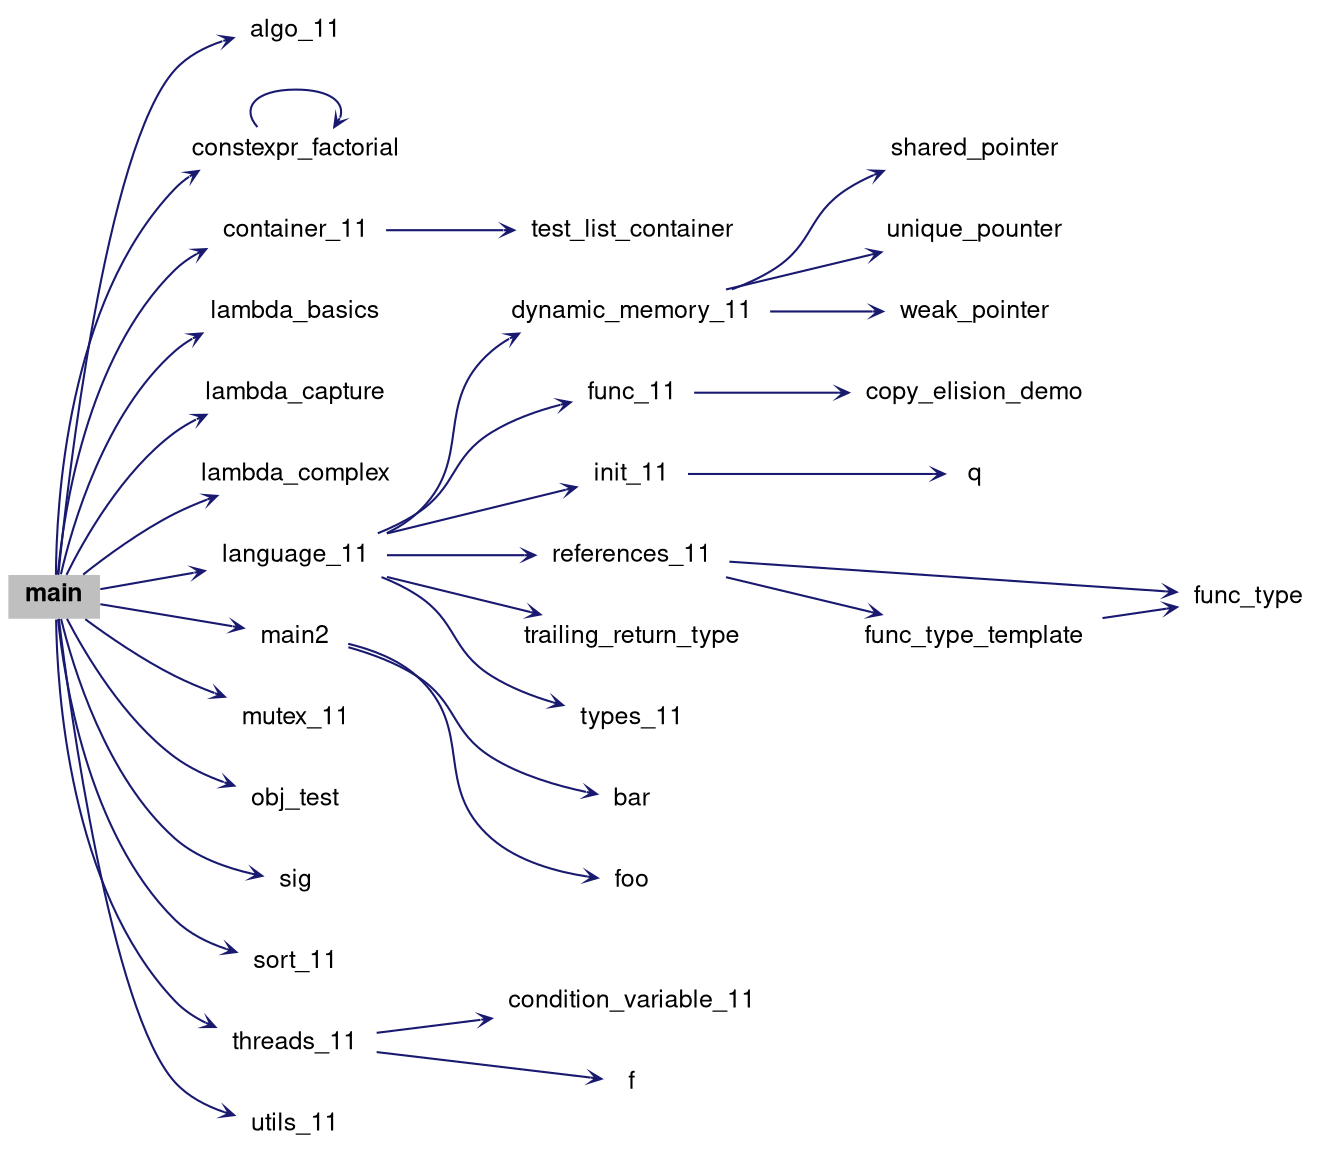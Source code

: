 digraph "main"
{
 // LATEX_PDF_SIZE
  bgcolor="transparent";
  edge [fontname="Helvetica,Arial,sans-serif",fontsize=15,labelfontsize=15 arrowhead=open arrowtail=open arrowsize=0.5];
  node [fontname="Helvetica,Arial,sans-serif",fontsize=15,fontsize=12 shape=plaintext];
  rankdir="LR";
  Node1 [label=<<b>main</b>>,height=0.2,width=0.4,color="black", fillcolor="grey75", style="filled", fontcolor="black",tooltip=" "];
  Node1 -> Node2 [color="midnightblue",style="solid"];
  Node2 [label="algo_11",height=0.2,width=0.4,color="black",URL="$group__lambda11.html#ga45ebf498b5a919e101ec20f30edf8670",tooltip="algorithm"];
  Node1 -> Node3 [color="midnightblue",style="solid"];
  Node3 [label="constexpr_factorial",height=0.2,width=0.4,color="black",URL="$group__lang11.html#gab68bb32a6031780e75cef0a1ded4cdb9",tooltip="https://en.cppreference.com/w/cpp/language/constexpr"];
  Node3 -> Node3 [color="midnightblue",style="solid"];
  Node1 -> Node4 [color="midnightblue",style="solid"];
  Node4 [label="container_11",height=0.2,width=0.4,color="black",URL="$group__lambda11.html#ga72e4d10e6c0223462fb8e5cbb6a647dc",tooltip=" "];
  Node4 -> Node5 [color="midnightblue",style="solid"];
  Node5 [label="test_list_container",height=0.2,width=0.4,color="black",URL="$group__lambda11.html#ga0d880f8b29e2b4378efeeb49eadfc08b",tooltip="container"];
  Node1 -> Node6 [color="midnightblue",style="solid"];
  Node6 [label="lambda_basics",height=0.2,width=0.4,color="black",URL="$group__lambda11.html#ga3b7b316884496ec679ce597d3500ec4b",tooltip=" "];
  Node1 -> Node7 [color="midnightblue",style="solid"];
  Node7 [label="lambda_capture",height=0.2,width=0.4,color="black",URL="$group__lambda11.html#ga98e0b31385bc6cf20a3b6b69efd918de",tooltip=" "];
  Node1 -> Node8 [color="midnightblue",style="solid"];
  Node8 [label="lambda_complex",height=0.2,width=0.4,color="black",URL="$group__lambda11__complex.html#ga1fad3951c3da909abe5f91ebbff9f433",tooltip=" "];
  Node1 -> Node9 [color="midnightblue",style="solid"];
  Node9 [label="language_11",height=0.2,width=0.4,color="black",URL="$group__lang11.html#gaa2d7b19a78d91914e735ea5a16767df4",tooltip=" "];
  Node9 -> Node10 [color="midnightblue",style="solid"];
  Node10 [label="dynamic_memory_11",height=0.2,width=0.4,color="black",URL="$group__lang11.html#ga90b35e01fc69af078797f15afe3cd85c",tooltip=" "];
  Node10 -> Node11 [color="midnightblue",style="solid"];
  Node11 [label="shared_pointer",height=0.2,width=0.4,color="black",URL="$group__lang11.html#ga95c258fd50767b68c2ac27f647a812a0",tooltip="shared_ptr"];
  Node10 -> Node12 [color="midnightblue",style="solid"];
  Node12 [label="unique_pounter",height=0.2,width=0.4,color="black",URL="$group__lang11.html#gad910833c04a752d3997e1e0fcc6598c8",tooltip="unique_ptr"];
  Node10 -> Node13 [color="midnightblue",style="solid"];
  Node13 [label="weak_pointer",height=0.2,width=0.4,color="black",URL="$group__lang11.html#gac1a6e29326944fa42f80879e157048ae",tooltip="weak_ptr"];
  Node9 -> Node14 [color="midnightblue",style="solid"];
  Node14 [label="func_11",height=0.2,width=0.4,color="black",URL="$group__lang11.html#ga36919d7669c19a0f73874e91af90d0d4",tooltip=" "];
  Node14 -> Node15 [color="midnightblue",style="solid"];
  Node15 [label="copy_elision_demo",height=0.2,width=0.4,color="black",URL="$group__lang11.html#ga9c6fa22c842285400a04fcd5633a37c2",tooltip="copy_elision"];
  Node9 -> Node16 [color="midnightblue",style="solid"];
  Node16 [label="init_11",height=0.2,width=0.4,color="black",URL="$group__lang11.html#gab8e1cf21cef29f6a3b8b4d3bf7ae378f",tooltip=" "];
  Node16 -> Node17 [color="midnightblue",style="solid"];
  Node17 [label="q",height=0.2,width=0.4,color="black",URL="$group__test20.html#ga4b60c31eceb860aee728d068d0439d4f",tooltip=" "];
  Node9 -> Node18 [color="midnightblue",style="solid"];
  Node18 [label="references_11",height=0.2,width=0.4,color="black",URL="$group__lang11.html#gab9898ff9bf1dd6f1cb58b481f0b4df79",tooltip=" "];
  Node18 -> Node19 [color="midnightblue",style="solid"];
  Node19 [label="func_type",height=0.2,width=0.4,color="black",URL="$group__lang11.html#ga9592a69bceb833f1011e70b1fee4ef14",tooltip=" "];
  Node18 -> Node20 [color="midnightblue",style="solid"];
  Node20 [label="func_type_template",height=0.2,width=0.4,color="black",URL="$group__lang11.html#gaf2ee1e4cdb9cc5f58628700ccf7a8fd8",tooltip="Forwarding reference"];
  Node20 -> Node19 [color="midnightblue",style="solid"];
  Node9 -> Node21 [color="midnightblue",style="solid"];
  Node21 [label="trailing_return_type",height=0.2,width=0.4,color="black",URL="$group__lang11.html#gabb96757f5b32d1f595edf657b71b9e75",tooltip=" "];
  Node9 -> Node22 [color="midnightblue",style="solid"];
  Node22 [label="types_11",height=0.2,width=0.4,color="black",URL="$group__lang11.html#ga3cb9732a3d759a659a91f013a3763158",tooltip=" "];
  Node1 -> Node23 [color="midnightblue",style="solid"];
  Node23 [label="main2",height=0.2,width=0.4,color="black",URL="$group__lang11.html#ga0e663f52efbc8593793d628b4259ce9b",tooltip=" "];
  Node23 -> Node24 [color="midnightblue",style="solid"];
  Node24 [label="bar",height=0.2,width=0.4,color="black",URL="$group__lang11.html#ga6defcb4927d317b45de974b8e102070e",tooltip=" "];
  Node23 -> Node25 [color="midnightblue",style="solid"];
  Node25 [label="foo",height=0.2,width=0.4,color="black",URL="$group__attr.html#ga14bcd2d544b22300bba3863251393e0f",tooltip=" "];
  Node1 -> Node26 [color="midnightblue",style="solid"];
  Node26 [label="mutex_11",height=0.2,width=0.4,color="black",URL="$group__threads11.html#gac4fde02280b76afc0dfd63f3bd0b05b7",tooltip=" "];
  Node1 -> Node27 [color="midnightblue",style="solid"];
  Node27 [label="obj_test",height=0.2,width=0.4,color="black",URL="$group__CPP11.html#gaef02a2dc71a157f55b95950288d742d9",tooltip=" "];
  Node1 -> Node28 [color="midnightblue",style="solid"];
  Node28 [label="sig",height=0.2,width=0.4,color="black",URL="$group__CPP11.html#ga87fd521792c9ebaccfb225d672c68a5b",tooltip=" "];
  Node1 -> Node29 [color="midnightblue",style="solid"];
  Node29 [label="sort_11",height=0.2,width=0.4,color="black",URL="$group__lambda11.html#gabe717f6f0e9decfb4dc2c1600341bfea",tooltip=" "];
  Node1 -> Node30 [color="midnightblue",style="solid"];
  Node30 [label="threads_11",height=0.2,width=0.4,color="black",URL="$group__threads11.html#ga6d132ee45948dcf65ae3ecd9177f6725",tooltip=" "];
  Node30 -> Node31 [color="midnightblue",style="solid"];
  Node31 [label="condition_variable_11",height=0.2,width=0.4,color="black",URL="$group__threads11.html#gac92f23ee7b1928560e7a2f3b3a4fc61d",tooltip=" "];
  Node30 -> Node32 [color="midnightblue",style="solid"];
  Node32 [label="f",height=0.2,width=0.4,color="black",URL="$group__test20.html#ga3ee6c71848d9e06fcc000cf4cc8f70a7",tooltip=" "];
  Node1 -> Node33 [color="midnightblue",style="solid"];
  Node33 [label="utils_11",height=0.2,width=0.4,color="black",URL="$group__lambda11.html#gacb4c74f6f85e5371e7b162f8df1cdbf8",tooltip="utility"];
}
